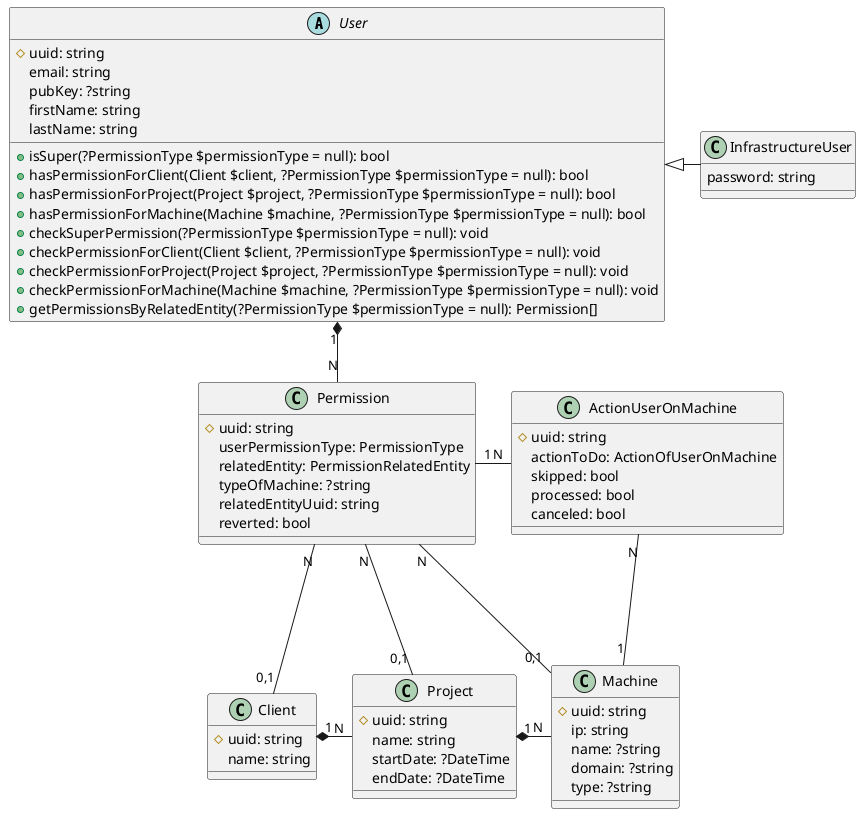 @startuml

abstract class User {
    #uuid: string
    email: string
    pubKey: ?string
    firstName: string
    lastName: string

    +isSuper(?PermissionType $permissionType = null): bool
    +hasPermissionForClient(Client $client, ?PermissionType $permissionType = null): bool
    +hasPermissionForProject(Project $project, ?PermissionType $permissionType = null): bool
    +hasPermissionForMachine(Machine $machine, ?PermissionType $permissionType = null): bool
    +checkSuperPermission(?PermissionType $permissionType = null): void
    +checkPermissionForClient(Client $client, ?PermissionType $permissionType = null): void
    +checkPermissionForProject(Project $project, ?PermissionType $permissionType = null): void
    +checkPermissionForMachine(Machine $machine, ?PermissionType $permissionType = null): void
    +getPermissionsByRelatedEntity(?PermissionType $permissionType = null): Permission[]
}

class InfrastructureUser {
    password: string
}

class Permission {
    #uuid: string
    userPermissionType: PermissionType
    relatedEntity: PermissionRelatedEntity
    typeOfMachine: ?string
    relatedEntityUuid: string
    reverted: bool
}

class Client {
    #uuid: string
    name: string
}

class Project {
    #uuid: string
    name: string
    startDate: ?DateTime
    endDate: ?DateTime
}

class Machine {
    #uuid: string
    ip: string
    name: ?string
    domain: ?string
    type: ?string
}

class ActionUserOnMachine {
    #uuid: string
    actionToDo: ActionOfUserOnMachine
    skipped: bool
    processed: bool
    canceled: bool
}

User <|- InfrastructureUser
User "1" *-- "N" Permission
Permission "1" - "N" ActionUserOnMachine
Permission "N" --- "0,1" Client
Permission "N" --- "0,1"Project
Permission "N" --- "0,1"Machine

Client "1" *- "N" Project
Project "1" *- "N" Machine

ActionUserOnMachine "N" --- "1" Machine
@enduml
